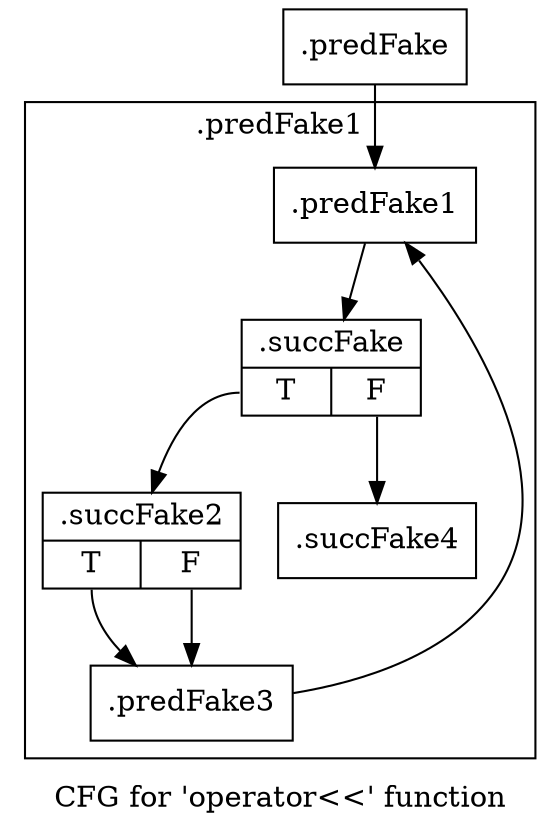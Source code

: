 digraph "CFG for 'operator\<\<' function" {
	label="CFG for 'operator\<\<' function";

	Node0x4e8d0f0 [shape=record,filename="",linenumber="",label="{.predFake}"];
	Node0x4e8d0f0 -> Node0x4e8d140[ callList="" memoryops="" filename="../../../../../src/ban_s3.cpp" execusionnum="0"];
	Node0x4eddf30 [shape=record,filename="../../../../../src/ban_s3.cpp",linenumber="184",label="{.succFake4}"];
subgraph cluster_0 {
	label=".predFake1";
	tripcount="0";
	invocationtime="0";

	Node0x4e8d140 [shape=record,filename="../../../../../src/ban_s3.cpp",linenumber="176",label="{.predFake1}"];
	Node0x4e8d140 -> Node0x4edd910[ callList="" memoryops="" filename="../../../../../src/ban_s3.cpp" execusionnum="0"];
	Node0x4e8d280 [shape=record,filename="../../../../../src/ban_s3.cpp",linenumber="177",label="{.predFake3}"];
	Node0x4e8d280 -> Node0x4e8d140[ callList="" memoryops="" filename="../../../../../src/ban_s3.cpp" execusionnum="0"];
	Node0x4edd910 [shape=record,filename="../../../../../src/ban_s3.cpp",linenumber="176",label="{.succFake|{<s0>T|<s1>F}}"];
	Node0x4edd910:s0 -> Node0x4edd9c0[ callList="" memoryops="" filename="../../../../../src/ban_s3.cpp" execusionnum="0"];
	Node0x4edd910:s1 -> Node0x4eddf30[ callList="" memoryops="" filename="../../../../../src/ban_s3.cpp" execusionnum="0"];
	Node0x4edd9c0 [shape=record,filename="../../../../../src/ban_s3.cpp",linenumber="177",label="{.succFake2|{<s0>T|<s1>F}}"];
	Node0x4edd9c0:s0 -> Node0x4e8d280[ callList="" memoryops="" filename="../../../../../src/ban_s3.cpp" execusionnum="0"];
	Node0x4edd9c0:s1 -> Node0x4e8d280[ callList="" memoryops="" filename="../../../../../src/ban_s3.cpp" execusionnum="0"];
}
}
